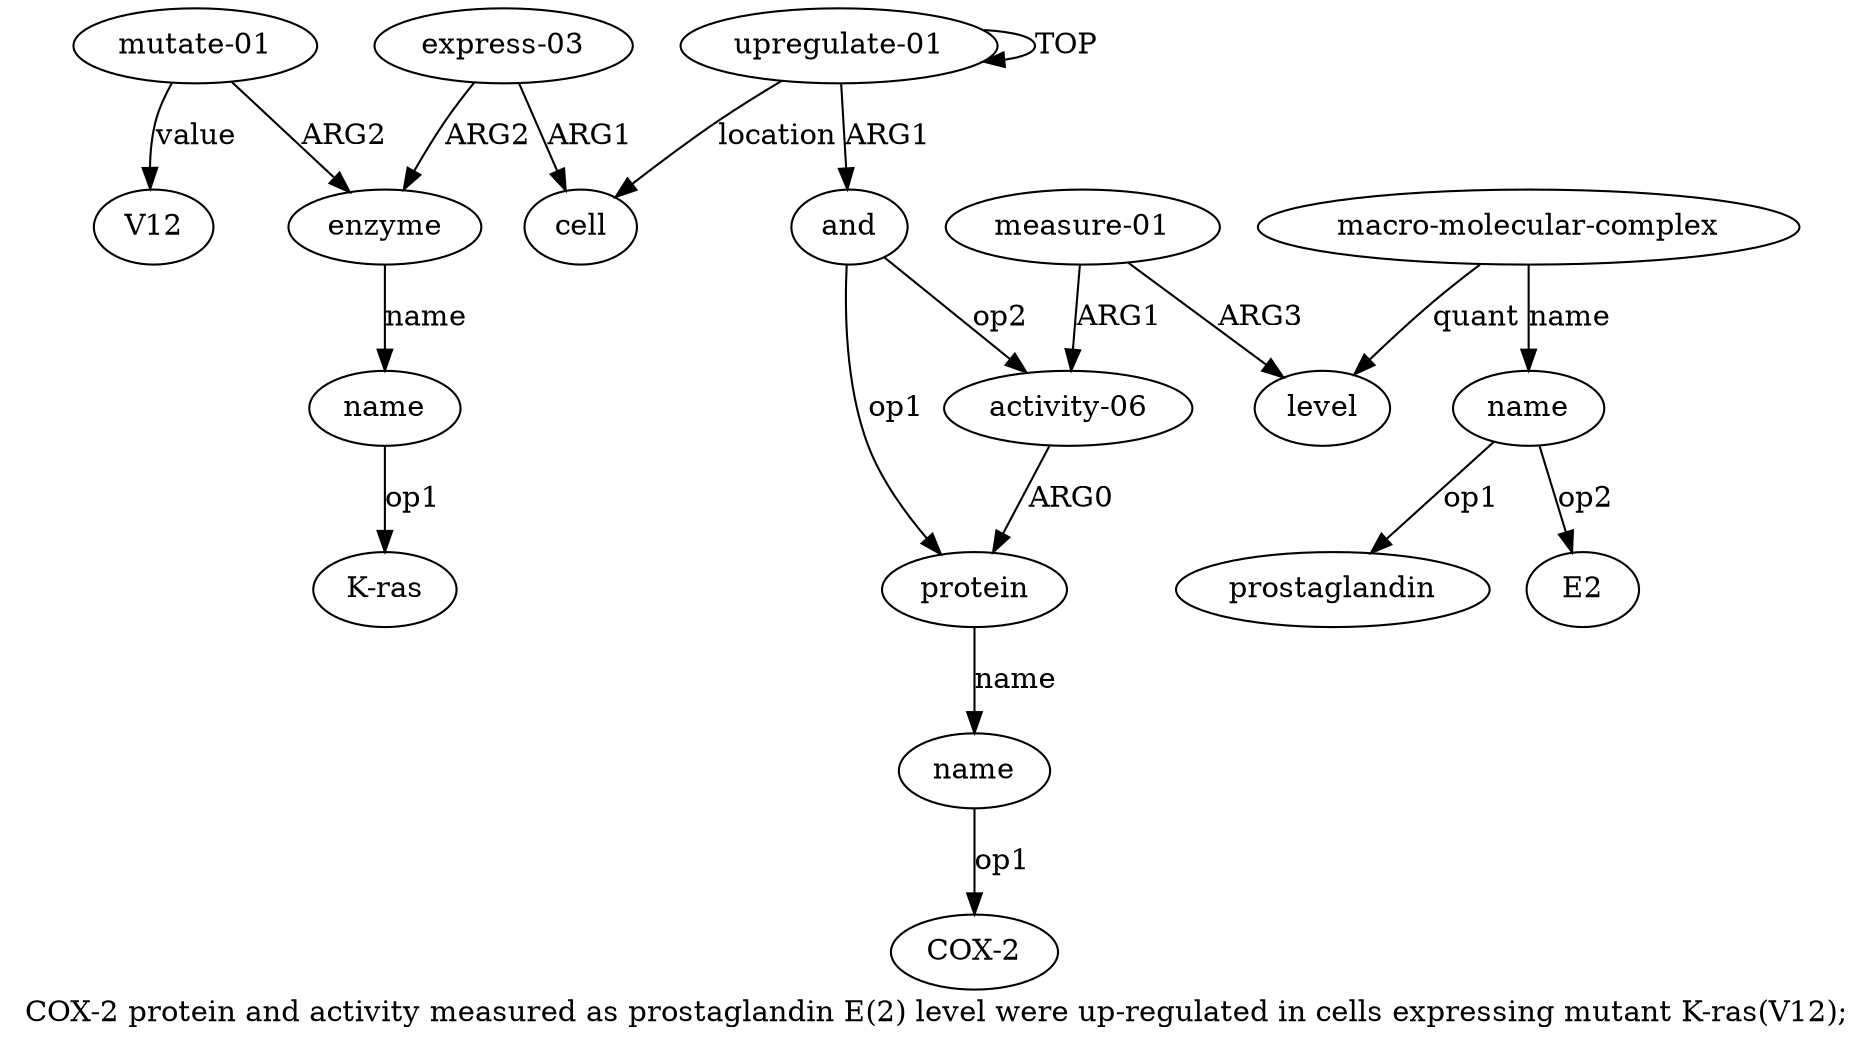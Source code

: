 digraph  {
	graph [label="COX-2 protein and activity measured as prostaglandin E(2) level were up-regulated in cells expressing mutant K-ras(V12);"];
	node [label="\N"];
	"a13 V12"	 [color=black,
		gold_ind=-1,
		gold_label=V12,
		label=V12,
		test_ind=-1,
		test_label=V12];
	a11	 [color=black,
		gold_ind=11,
		gold_label=enzyme,
		label=enzyme,
		test_ind=11,
		test_label=enzyme];
	a12	 [color=black,
		gold_ind=12,
		gold_label=name,
		label=name,
		test_ind=12,
		test_label=name];
	a11 -> a12 [key=0,
	color=black,
	gold_label=name,
	label=name,
	test_label=name];
a10 [color=black,
	gold_ind=10,
	gold_label="express-03",
	label="express-03",
	test_ind=10,
	test_label="express-03"];
a10 -> a11 [key=0,
color=black,
gold_label=ARG2,
label=ARG2,
test_label=ARG2];
a9 [color=black,
gold_ind=9,
gold_label=cell,
label=cell,
test_ind=9,
test_label=cell];
a10 -> a9 [key=0,
color=black,
gold_label=ARG1,
label=ARG1,
test_label=ARG1];
a13 [color=black,
gold_ind=13,
gold_label="mutate-01",
label="mutate-01",
test_ind=13,
test_label="mutate-01"];
a13 -> "a13 V12" [key=0,
color=black,
gold_label=value,
label=value,
test_label=value];
a13 -> a11 [key=0,
color=black,
gold_label=ARG2,
label=ARG2,
test_label=ARG2];
"a12 K-ras" [color=black,
gold_ind=-1,
gold_label="K-ras",
label="K-ras",
test_ind=-1,
test_label="K-ras"];
a12 -> "a12 K-ras" [key=0,
color=black,
gold_label=op1,
label=op1,
test_label=op1];
"a8 prostaglandin" [color=black,
gold_ind=-1,
gold_label=prostaglandin,
label=prostaglandin,
test_ind=-1,
test_label=prostaglandin];
a1 [color=black,
gold_ind=1,
gold_label=and,
label=and,
test_ind=1,
test_label=and];
a2 [color=black,
gold_ind=2,
gold_label=protein,
label=protein,
test_ind=2,
test_label=protein];
a1 -> a2 [key=0,
color=black,
gold_label=op1,
label=op1,
test_label=op1];
a4 [color=black,
gold_ind=4,
gold_label="activity-06",
label="activity-06",
test_ind=4,
test_label="activity-06"];
a1 -> a4 [key=0,
color=black,
gold_label=op2,
label=op2,
test_label=op2];
a0 [color=black,
gold_ind=0,
gold_label="upregulate-01",
label="upregulate-01",
test_ind=0,
test_label="upregulate-01"];
a0 -> a1 [key=0,
color=black,
gold_label=ARG1,
label=ARG1,
test_label=ARG1];
a0 -> a0 [key=0,
color=black,
gold_label=TOP,
label=TOP,
test_label=TOP];
a0 -> a9 [key=0,
color=black,
gold_label=location,
label=location,
test_label=location];
a3 [color=black,
gold_ind=3,
gold_label=name,
label=name,
test_ind=3,
test_label=name];
"a3 COX-2" [color=black,
gold_ind=-1,
gold_label="COX-2",
label="COX-2",
test_ind=-1,
test_label="COX-2"];
a3 -> "a3 COX-2" [key=0,
color=black,
gold_label=op1,
label=op1,
test_label=op1];
a2 -> a3 [key=0,
color=black,
gold_label=name,
label=name,
test_label=name];
a5 [color=black,
gold_ind=5,
gold_label="measure-01",
label="measure-01",
test_ind=5,
test_label="measure-01"];
a5 -> a4 [key=0,
color=black,
gold_label=ARG1,
label=ARG1,
test_label=ARG1];
a6 [color=black,
gold_ind=6,
gold_label=level,
label=level,
test_ind=6,
test_label=level];
a5 -> a6 [key=0,
color=black,
gold_label=ARG3,
label=ARG3,
test_label=ARG3];
a4 -> a2 [key=0,
color=black,
gold_label=ARG0,
label=ARG0,
test_label=ARG0];
a7 [color=black,
gold_ind=7,
gold_label="macro-molecular-complex",
label="macro-molecular-complex",
test_ind=7,
test_label="macro-molecular-complex"];
a7 -> a6 [key=0,
color=black,
gold_label=quant,
label=quant,
test_label=quant];
a8 [color=black,
gold_ind=8,
gold_label=name,
label=name,
test_ind=8,
test_label=name];
a7 -> a8 [key=0,
color=black,
gold_label=name,
label=name,
test_label=name];
a8 -> "a8 prostaglandin" [key=0,
color=black,
gold_label=op1,
label=op1,
test_label=op1];
"a8 E2" [color=black,
gold_ind=-1,
gold_label=E2,
label=E2,
test_ind=-1,
test_label=E2];
a8 -> "a8 E2" [key=0,
color=black,
gold_label=op2,
label=op2,
test_label=op2];
}
